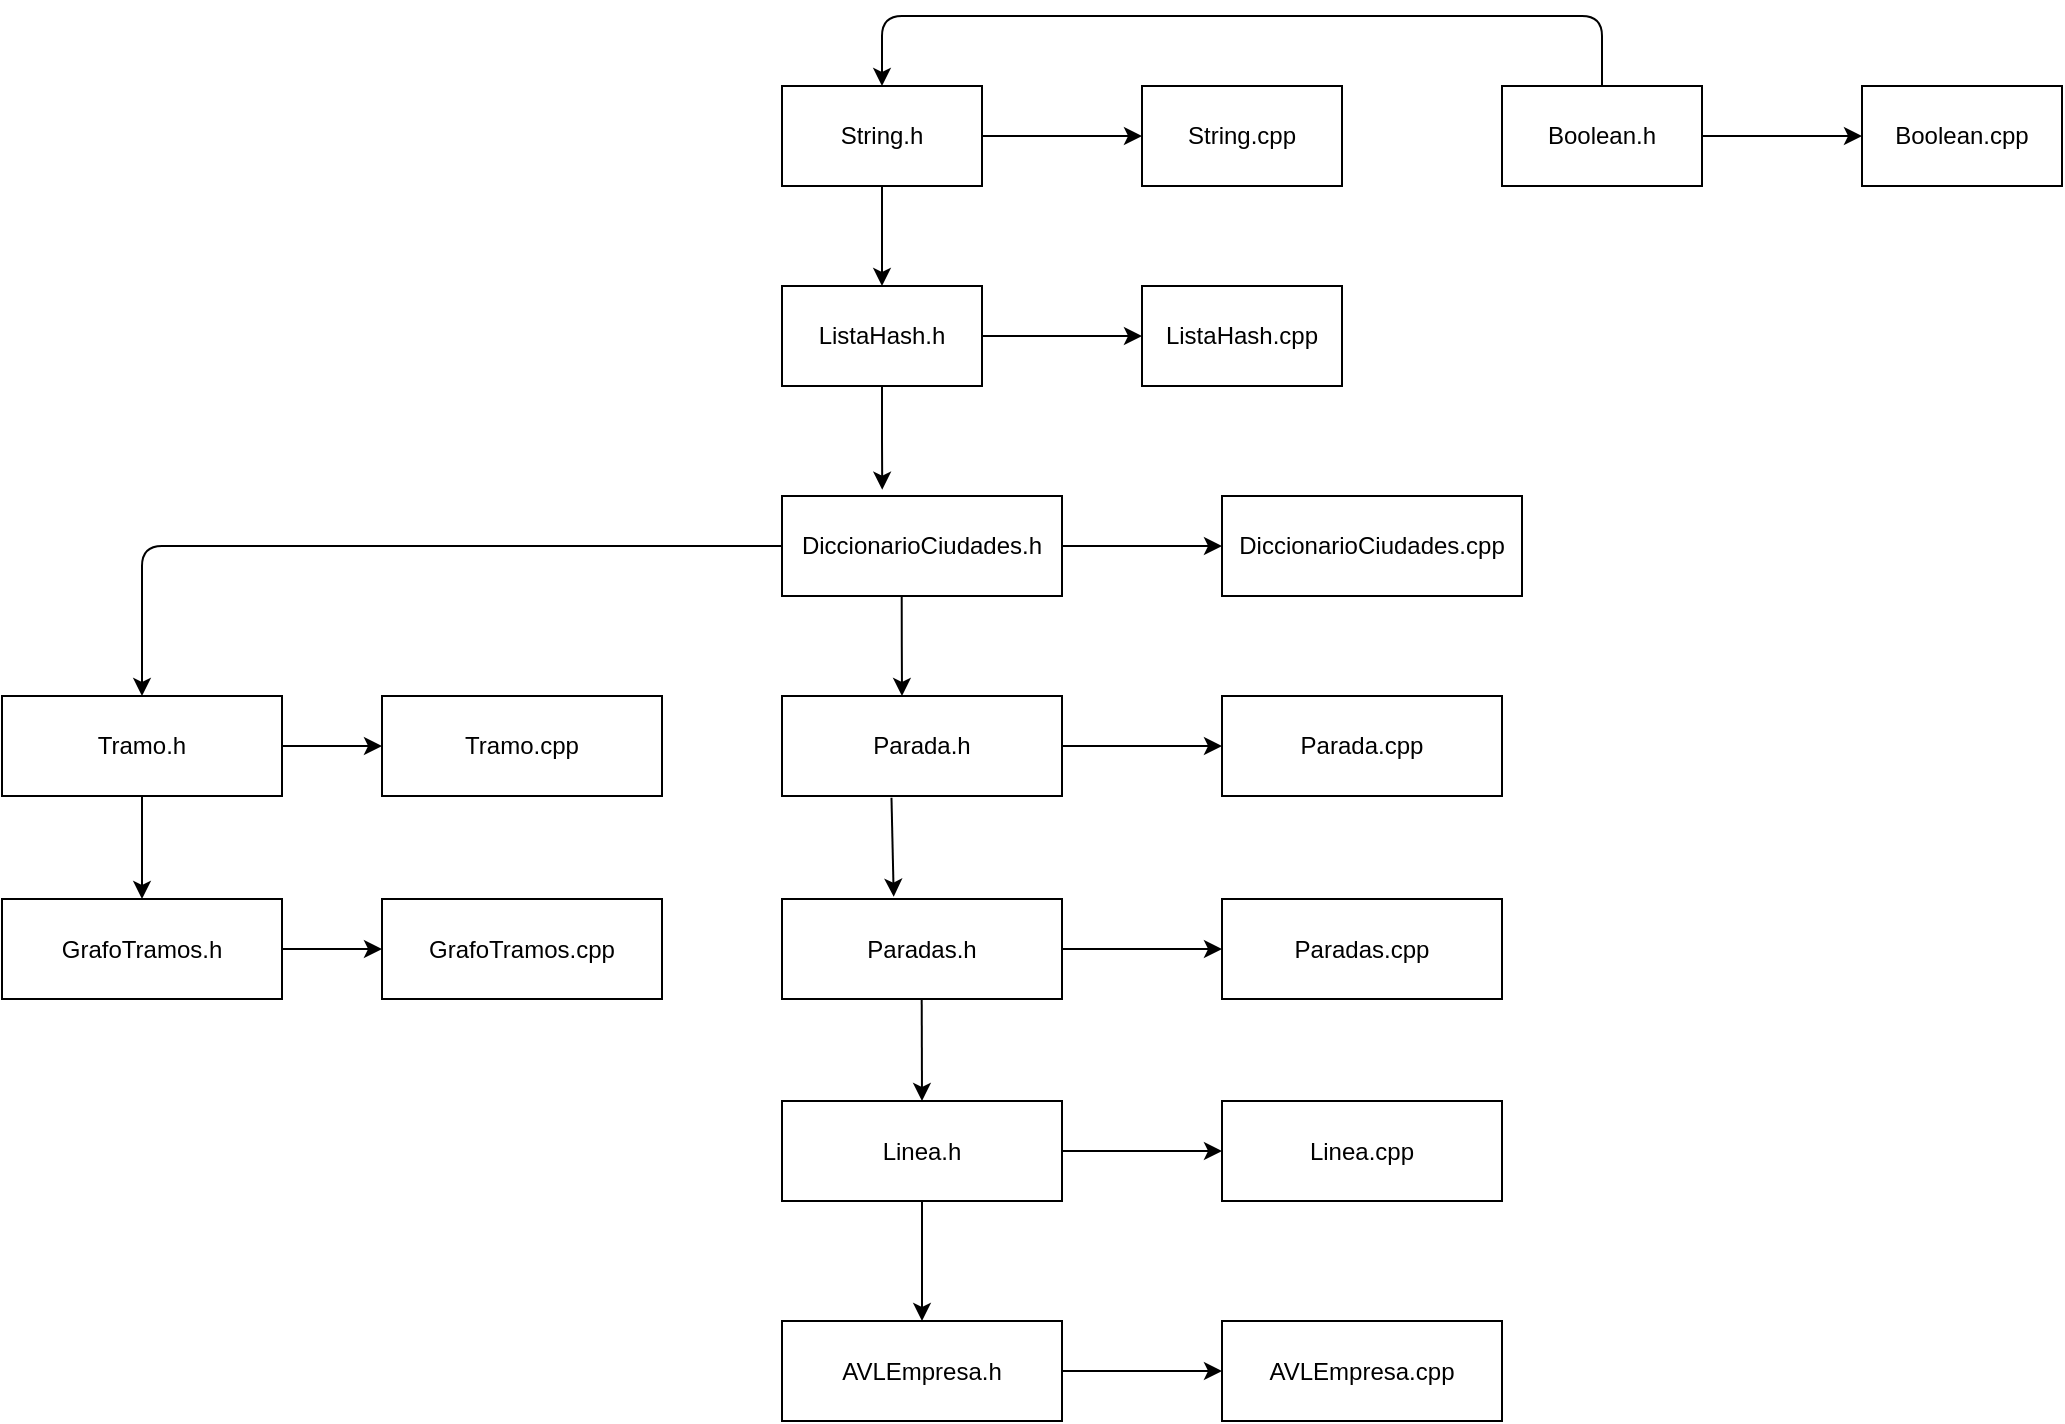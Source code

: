 <mxfile version="10.9.5" type="device"><diagram id="6AwMsAP6vvn8jihT3kNQ" name="Page-1"><mxGraphModel dx="1483" dy="824" grid="1" gridSize="10" guides="1" tooltips="1" connect="1" arrows="1" fold="1" page="1" pageScale="1" pageWidth="1169" pageHeight="827" math="0" shadow="0"><root><mxCell id="0"/><mxCell id="1" parent="0"/><mxCell id="AP4G1sJOwKgL1jv3EMxn-14" value="" style="edgeStyle=orthogonalEdgeStyle;rounded=0;orthogonalLoop=1;jettySize=auto;html=1;" edge="1" parent="1" source="AP4G1sJOwKgL1jv3EMxn-2" target="AP4G1sJOwKgL1jv3EMxn-13"><mxGeometry relative="1" as="geometry"/></mxCell><mxCell id="AP4G1sJOwKgL1jv3EMxn-2" value="Boolean.h" style="rounded=0;whiteSpace=wrap;html=1;" vertex="1" parent="1"><mxGeometry x="780" y="59" width="100" height="50" as="geometry"/></mxCell><mxCell id="AP4G1sJOwKgL1jv3EMxn-13" value="Boolean.cpp" style="rounded=0;whiteSpace=wrap;html=1;" vertex="1" parent="1"><mxGeometry x="960" y="59" width="100" height="50" as="geometry"/></mxCell><mxCell id="AP4G1sJOwKgL1jv3EMxn-16" value="" style="edgeStyle=orthogonalEdgeStyle;rounded=0;orthogonalLoop=1;jettySize=auto;html=1;" edge="1" parent="1" source="AP4G1sJOwKgL1jv3EMxn-3" target="AP4G1sJOwKgL1jv3EMxn-15"><mxGeometry relative="1" as="geometry"/></mxCell><mxCell id="AP4G1sJOwKgL1jv3EMxn-3" value="String.h" style="rounded=0;whiteSpace=wrap;html=1;" vertex="1" parent="1"><mxGeometry x="420" y="59" width="100" height="50" as="geometry"/></mxCell><mxCell id="AP4G1sJOwKgL1jv3EMxn-15" value="String.cpp" style="rounded=0;whiteSpace=wrap;html=1;" vertex="1" parent="1"><mxGeometry x="600" y="59" width="100" height="50" as="geometry"/></mxCell><mxCell id="AP4G1sJOwKgL1jv3EMxn-18" value="" style="edgeStyle=orthogonalEdgeStyle;rounded=0;orthogonalLoop=1;jettySize=auto;html=1;" edge="1" parent="1" source="AP4G1sJOwKgL1jv3EMxn-4" target="AP4G1sJOwKgL1jv3EMxn-17"><mxGeometry relative="1" as="geometry"/></mxCell><mxCell id="AP4G1sJOwKgL1jv3EMxn-4" value="ListaHash.h" style="rounded=0;whiteSpace=wrap;html=1;" vertex="1" parent="1"><mxGeometry x="420" y="159" width="100" height="50" as="geometry"/></mxCell><mxCell id="AP4G1sJOwKgL1jv3EMxn-17" value="ListaHash.cpp" style="rounded=0;whiteSpace=wrap;html=1;" vertex="1" parent="1"><mxGeometry x="600" y="159" width="100" height="50" as="geometry"/></mxCell><mxCell id="AP4G1sJOwKgL1jv3EMxn-20" value="" style="edgeStyle=orthogonalEdgeStyle;rounded=0;orthogonalLoop=1;jettySize=auto;html=1;" edge="1" parent="1" source="AP4G1sJOwKgL1jv3EMxn-5" target="AP4G1sJOwKgL1jv3EMxn-19"><mxGeometry relative="1" as="geometry"/></mxCell><mxCell id="AP4G1sJOwKgL1jv3EMxn-5" value="DiccionarioCiudades.h" style="rounded=0;whiteSpace=wrap;html=1;" vertex="1" parent="1"><mxGeometry x="420" y="264" width="140" height="50" as="geometry"/></mxCell><mxCell id="AP4G1sJOwKgL1jv3EMxn-19" value="DiccionarioCiudades.cpp" style="rounded=0;whiteSpace=wrap;html=1;" vertex="1" parent="1"><mxGeometry x="640" y="264" width="150" height="50" as="geometry"/></mxCell><mxCell id="AP4G1sJOwKgL1jv3EMxn-22" value="" style="edgeStyle=orthogonalEdgeStyle;rounded=0;orthogonalLoop=1;jettySize=auto;html=1;" edge="1" parent="1" source="AP4G1sJOwKgL1jv3EMxn-6" target="AP4G1sJOwKgL1jv3EMxn-21"><mxGeometry relative="1" as="geometry"/></mxCell><mxCell id="AP4G1sJOwKgL1jv3EMxn-6" value="Parada.h" style="rounded=0;whiteSpace=wrap;html=1;" vertex="1" parent="1"><mxGeometry x="420" y="364" width="140" height="50" as="geometry"/></mxCell><mxCell id="AP4G1sJOwKgL1jv3EMxn-21" value="Parada.cpp" style="rounded=0;whiteSpace=wrap;html=1;" vertex="1" parent="1"><mxGeometry x="640" y="364" width="140" height="50" as="geometry"/></mxCell><mxCell id="AP4G1sJOwKgL1jv3EMxn-24" value="" style="edgeStyle=orthogonalEdgeStyle;rounded=0;orthogonalLoop=1;jettySize=auto;html=1;" edge="1" parent="1" source="AP4G1sJOwKgL1jv3EMxn-7" target="AP4G1sJOwKgL1jv3EMxn-23"><mxGeometry relative="1" as="geometry"/></mxCell><mxCell id="AP4G1sJOwKgL1jv3EMxn-7" value="Paradas.h" style="rounded=0;whiteSpace=wrap;html=1;" vertex="1" parent="1"><mxGeometry x="420" y="465.5" width="140" height="50" as="geometry"/></mxCell><mxCell id="AP4G1sJOwKgL1jv3EMxn-23" value="Paradas.cpp" style="rounded=0;whiteSpace=wrap;html=1;" vertex="1" parent="1"><mxGeometry x="640" y="465.5" width="140" height="50" as="geometry"/></mxCell><mxCell id="AP4G1sJOwKgL1jv3EMxn-26" value="" style="edgeStyle=orthogonalEdgeStyle;rounded=0;orthogonalLoop=1;jettySize=auto;html=1;" edge="1" parent="1" source="AP4G1sJOwKgL1jv3EMxn-8" target="AP4G1sJOwKgL1jv3EMxn-25"><mxGeometry relative="1" as="geometry"/></mxCell><mxCell id="AP4G1sJOwKgL1jv3EMxn-8" value="Linea.h" style="rounded=0;whiteSpace=wrap;html=1;" vertex="1" parent="1"><mxGeometry x="420" y="566.5" width="140" height="50" as="geometry"/></mxCell><mxCell id="AP4G1sJOwKgL1jv3EMxn-25" value="Linea.cpp" style="rounded=0;whiteSpace=wrap;html=1;" vertex="1" parent="1"><mxGeometry x="640" y="566.5" width="140" height="50" as="geometry"/></mxCell><mxCell id="AP4G1sJOwKgL1jv3EMxn-28" value="" style="edgeStyle=orthogonalEdgeStyle;rounded=0;orthogonalLoop=1;jettySize=auto;html=1;" edge="1" parent="1" source="AP4G1sJOwKgL1jv3EMxn-9" target="AP4G1sJOwKgL1jv3EMxn-27"><mxGeometry relative="1" as="geometry"/></mxCell><mxCell id="AP4G1sJOwKgL1jv3EMxn-9" value="AVLEmpresa.h" style="rounded=0;whiteSpace=wrap;html=1;" vertex="1" parent="1"><mxGeometry x="420" y="676.5" width="140" height="50" as="geometry"/></mxCell><mxCell id="AP4G1sJOwKgL1jv3EMxn-27" value="AVLEmpresa.cpp" style="rounded=0;whiteSpace=wrap;html=1;" vertex="1" parent="1"><mxGeometry x="640" y="676.5" width="140" height="50" as="geometry"/></mxCell><mxCell id="AP4G1sJOwKgL1jv3EMxn-42" value="" style="edgeStyle=orthogonalEdgeStyle;rounded=0;orthogonalLoop=1;jettySize=auto;html=1;" edge="1" parent="1" source="AP4G1sJOwKgL1jv3EMxn-10" target="AP4G1sJOwKgL1jv3EMxn-41"><mxGeometry relative="1" as="geometry"/></mxCell><mxCell id="AP4G1sJOwKgL1jv3EMxn-10" value="Tramo.h" style="rounded=0;whiteSpace=wrap;html=1;" vertex="1" parent="1"><mxGeometry x="30" y="364" width="140" height="50" as="geometry"/></mxCell><mxCell id="AP4G1sJOwKgL1jv3EMxn-41" value="Tramo.cpp" style="rounded=0;whiteSpace=wrap;html=1;" vertex="1" parent="1"><mxGeometry x="220" y="364" width="140" height="50" as="geometry"/></mxCell><mxCell id="AP4G1sJOwKgL1jv3EMxn-44" value="" style="edgeStyle=orthogonalEdgeStyle;rounded=0;orthogonalLoop=1;jettySize=auto;html=1;" edge="1" parent="1" source="AP4G1sJOwKgL1jv3EMxn-12" target="AP4G1sJOwKgL1jv3EMxn-43"><mxGeometry relative="1" as="geometry"/></mxCell><mxCell id="AP4G1sJOwKgL1jv3EMxn-12" value="GrafoTramos.h" style="rounded=0;whiteSpace=wrap;html=1;" vertex="1" parent="1"><mxGeometry x="30" y="465.5" width="140" height="50" as="geometry"/></mxCell><mxCell id="AP4G1sJOwKgL1jv3EMxn-43" value="GrafoTramos.cpp" style="rounded=0;whiteSpace=wrap;html=1;" vertex="1" parent="1"><mxGeometry x="220" y="465.5" width="140" height="50" as="geometry"/></mxCell><mxCell id="AP4G1sJOwKgL1jv3EMxn-29" value="" style="endArrow=classic;html=1;exitX=0.5;exitY=0;exitDx=0;exitDy=0;entryX=0.5;entryY=0;entryDx=0;entryDy=0;" edge="1" parent="1" source="AP4G1sJOwKgL1jv3EMxn-2" target="AP4G1sJOwKgL1jv3EMxn-3"><mxGeometry width="50" height="50" relative="1" as="geometry"><mxPoint x="420" y="734" as="sourcePoint"/><mxPoint x="470" y="24" as="targetPoint"/><Array as="points"><mxPoint x="830" y="24"/><mxPoint x="470" y="24"/></Array></mxGeometry></mxCell><mxCell id="AP4G1sJOwKgL1jv3EMxn-30" value="" style="edgeStyle=orthogonalEdgeStyle;rounded=0;orthogonalLoop=1;jettySize=auto;html=1;exitX=0.5;exitY=1;exitDx=0;exitDy=0;entryX=0.5;entryY=0;entryDx=0;entryDy=0;" edge="1" parent="1" source="AP4G1sJOwKgL1jv3EMxn-3" target="AP4G1sJOwKgL1jv3EMxn-4"><mxGeometry relative="1" as="geometry"><mxPoint x="530" y="94" as="sourcePoint"/><mxPoint x="610" y="94" as="targetPoint"/></mxGeometry></mxCell><mxCell id="AP4G1sJOwKgL1jv3EMxn-31" value="" style="edgeStyle=orthogonalEdgeStyle;rounded=0;orthogonalLoop=1;jettySize=auto;html=1;exitX=0.5;exitY=1;exitDx=0;exitDy=0;entryX=0.358;entryY=-0.063;entryDx=0;entryDy=0;entryPerimeter=0;" edge="1" parent="1" source="AP4G1sJOwKgL1jv3EMxn-4" target="AP4G1sJOwKgL1jv3EMxn-5"><mxGeometry relative="1" as="geometry"><mxPoint x="479.857" y="118.571" as="sourcePoint"/><mxPoint x="479.857" y="168.571" as="targetPoint"/></mxGeometry></mxCell><mxCell id="AP4G1sJOwKgL1jv3EMxn-32" value="" style="edgeStyle=orthogonalEdgeStyle;rounded=0;orthogonalLoop=1;jettySize=auto;html=1;exitX=0.5;exitY=1;exitDx=0;exitDy=0;" edge="1" parent="1"><mxGeometry relative="1" as="geometry"><mxPoint x="479.857" y="314.071" as="sourcePoint"/><mxPoint x="480" y="364" as="targetPoint"/><Array as="points"><mxPoint x="480" y="339.5"/><mxPoint x="480" y="339.5"/></Array></mxGeometry></mxCell><mxCell id="AP4G1sJOwKgL1jv3EMxn-33" value="" style="endArrow=classic;html=1;exitX=0.391;exitY=1.017;exitDx=0;exitDy=0;exitPerimeter=0;entryX=0.399;entryY=-0.023;entryDx=0;entryDy=0;entryPerimeter=0;" edge="1" parent="1" source="AP4G1sJOwKgL1jv3EMxn-6" target="AP4G1sJOwKgL1jv3EMxn-7"><mxGeometry width="50" height="50" relative="1" as="geometry"><mxPoint x="420" y="744" as="sourcePoint"/><mxPoint x="470" y="464" as="targetPoint"/></mxGeometry></mxCell><mxCell id="AP4G1sJOwKgL1jv3EMxn-36" value="" style="endArrow=classic;html=1;exitX=0.5;exitY=1;exitDx=0;exitDy=0;entryX=0.5;entryY=0;entryDx=0;entryDy=0;" edge="1" parent="1" source="AP4G1sJOwKgL1jv3EMxn-8" target="AP4G1sJOwKgL1jv3EMxn-9"><mxGeometry width="50" height="50" relative="1" as="geometry"><mxPoint x="496" y="524" as="sourcePoint"/><mxPoint x="496" y="574" as="targetPoint"/></mxGeometry></mxCell><mxCell id="AP4G1sJOwKgL1jv3EMxn-37" value="" style="endArrow=classic;html=1;exitX=0.5;exitY=1;exitDx=0;exitDy=0;entryX=0.5;entryY=0;entryDx=0;entryDy=0;" edge="1" parent="1" target="AP4G1sJOwKgL1jv3EMxn-8"><mxGeometry width="50" height="50" relative="1" as="geometry"><mxPoint x="489.857" y="515.714" as="sourcePoint"/><mxPoint x="486" y="544" as="targetPoint"/></mxGeometry></mxCell><mxCell id="AP4G1sJOwKgL1jv3EMxn-39" value="" style="endArrow=classic;html=1;exitX=0;exitY=0.5;exitDx=0;exitDy=0;entryX=0.5;entryY=0;entryDx=0;entryDy=0;" edge="1" parent="1" source="AP4G1sJOwKgL1jv3EMxn-5" target="AP4G1sJOwKgL1jv3EMxn-10"><mxGeometry width="50" height="50" relative="1" as="geometry"><mxPoint x="359.857" y="76.357" as="sourcePoint"/><mxPoint x="-0.143" y="76.357" as="targetPoint"/><Array as="points"><mxPoint x="100" y="289"/></Array></mxGeometry></mxCell><mxCell id="AP4G1sJOwKgL1jv3EMxn-40" value="" style="endArrow=classic;html=1;exitX=0.5;exitY=1;exitDx=0;exitDy=0;entryX=0.5;entryY=0;entryDx=0;entryDy=0;" edge="1" parent="1" source="AP4G1sJOwKgL1jv3EMxn-10" target="AP4G1sJOwKgL1jv3EMxn-12"><mxGeometry width="50" height="50" relative="1" as="geometry"><mxPoint x="344.143" y="424.571" as="sourcePoint"/><mxPoint x="345.571" y="474.571" as="targetPoint"/></mxGeometry></mxCell></root></mxGraphModel></diagram></mxfile>